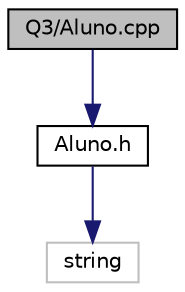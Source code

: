 digraph "Q3/Aluno.cpp"
{
 // LATEX_PDF_SIZE
  edge [fontname="Helvetica",fontsize="10",labelfontname="Helvetica",labelfontsize="10"];
  node [fontname="Helvetica",fontsize="10",shape=record];
  Node1 [label="Q3/Aluno.cpp",height=0.2,width=0.4,color="black", fillcolor="grey75", style="filled", fontcolor="black",tooltip="Documentação Questão3."];
  Node1 -> Node2 [color="midnightblue",fontsize="10",style="solid",fontname="Helvetica"];
  Node2 [label="Aluno.h",height=0.2,width=0.4,color="black", fillcolor="white", style="filled",URL="$Aluno_8h.html",tooltip=" "];
  Node2 -> Node3 [color="midnightblue",fontsize="10",style="solid",fontname="Helvetica"];
  Node3 [label="string",height=0.2,width=0.4,color="grey75", fillcolor="white", style="filled",tooltip=" "];
}
